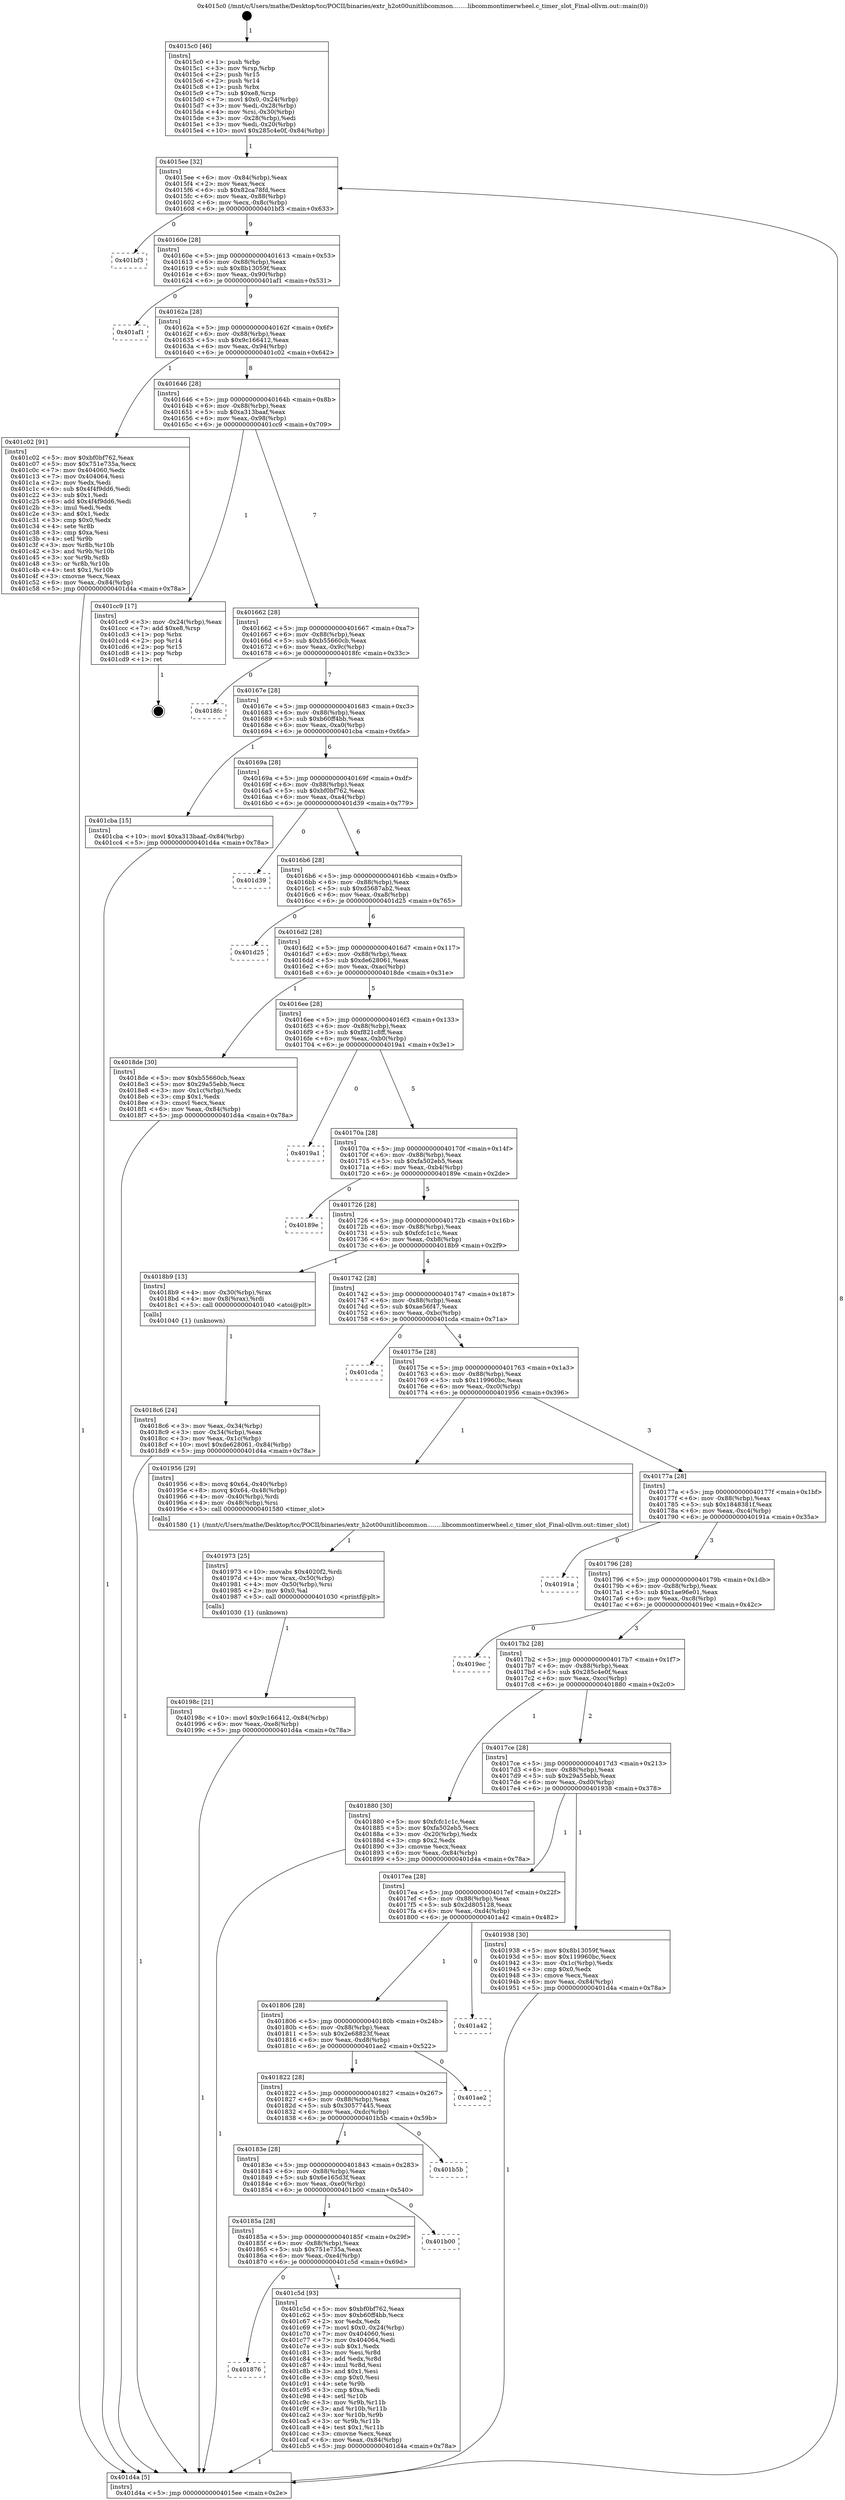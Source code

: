 digraph "0x4015c0" {
  label = "0x4015c0 (/mnt/c/Users/mathe/Desktop/tcc/POCII/binaries/extr_h2ot00unitlibcommon........libcommontimerwheel.c_timer_slot_Final-ollvm.out::main(0))"
  labelloc = "t"
  node[shape=record]

  Entry [label="",width=0.3,height=0.3,shape=circle,fillcolor=black,style=filled]
  "0x4015ee" [label="{
     0x4015ee [32]\l
     | [instrs]\l
     &nbsp;&nbsp;0x4015ee \<+6\>: mov -0x84(%rbp),%eax\l
     &nbsp;&nbsp;0x4015f4 \<+2\>: mov %eax,%ecx\l
     &nbsp;&nbsp;0x4015f6 \<+6\>: sub $0x82ca78fd,%ecx\l
     &nbsp;&nbsp;0x4015fc \<+6\>: mov %eax,-0x88(%rbp)\l
     &nbsp;&nbsp;0x401602 \<+6\>: mov %ecx,-0x8c(%rbp)\l
     &nbsp;&nbsp;0x401608 \<+6\>: je 0000000000401bf3 \<main+0x633\>\l
  }"]
  "0x401bf3" [label="{
     0x401bf3\l
  }", style=dashed]
  "0x40160e" [label="{
     0x40160e [28]\l
     | [instrs]\l
     &nbsp;&nbsp;0x40160e \<+5\>: jmp 0000000000401613 \<main+0x53\>\l
     &nbsp;&nbsp;0x401613 \<+6\>: mov -0x88(%rbp),%eax\l
     &nbsp;&nbsp;0x401619 \<+5\>: sub $0x8b13059f,%eax\l
     &nbsp;&nbsp;0x40161e \<+6\>: mov %eax,-0x90(%rbp)\l
     &nbsp;&nbsp;0x401624 \<+6\>: je 0000000000401af1 \<main+0x531\>\l
  }"]
  Exit [label="",width=0.3,height=0.3,shape=circle,fillcolor=black,style=filled,peripheries=2]
  "0x401af1" [label="{
     0x401af1\l
  }", style=dashed]
  "0x40162a" [label="{
     0x40162a [28]\l
     | [instrs]\l
     &nbsp;&nbsp;0x40162a \<+5\>: jmp 000000000040162f \<main+0x6f\>\l
     &nbsp;&nbsp;0x40162f \<+6\>: mov -0x88(%rbp),%eax\l
     &nbsp;&nbsp;0x401635 \<+5\>: sub $0x9c166412,%eax\l
     &nbsp;&nbsp;0x40163a \<+6\>: mov %eax,-0x94(%rbp)\l
     &nbsp;&nbsp;0x401640 \<+6\>: je 0000000000401c02 \<main+0x642\>\l
  }"]
  "0x401876" [label="{
     0x401876\l
  }", style=dashed]
  "0x401c02" [label="{
     0x401c02 [91]\l
     | [instrs]\l
     &nbsp;&nbsp;0x401c02 \<+5\>: mov $0xbf0bf762,%eax\l
     &nbsp;&nbsp;0x401c07 \<+5\>: mov $0x751e735a,%ecx\l
     &nbsp;&nbsp;0x401c0c \<+7\>: mov 0x404060,%edx\l
     &nbsp;&nbsp;0x401c13 \<+7\>: mov 0x404064,%esi\l
     &nbsp;&nbsp;0x401c1a \<+2\>: mov %edx,%edi\l
     &nbsp;&nbsp;0x401c1c \<+6\>: sub $0x4f4f9dd6,%edi\l
     &nbsp;&nbsp;0x401c22 \<+3\>: sub $0x1,%edi\l
     &nbsp;&nbsp;0x401c25 \<+6\>: add $0x4f4f9dd6,%edi\l
     &nbsp;&nbsp;0x401c2b \<+3\>: imul %edi,%edx\l
     &nbsp;&nbsp;0x401c2e \<+3\>: and $0x1,%edx\l
     &nbsp;&nbsp;0x401c31 \<+3\>: cmp $0x0,%edx\l
     &nbsp;&nbsp;0x401c34 \<+4\>: sete %r8b\l
     &nbsp;&nbsp;0x401c38 \<+3\>: cmp $0xa,%esi\l
     &nbsp;&nbsp;0x401c3b \<+4\>: setl %r9b\l
     &nbsp;&nbsp;0x401c3f \<+3\>: mov %r8b,%r10b\l
     &nbsp;&nbsp;0x401c42 \<+3\>: and %r9b,%r10b\l
     &nbsp;&nbsp;0x401c45 \<+3\>: xor %r9b,%r8b\l
     &nbsp;&nbsp;0x401c48 \<+3\>: or %r8b,%r10b\l
     &nbsp;&nbsp;0x401c4b \<+4\>: test $0x1,%r10b\l
     &nbsp;&nbsp;0x401c4f \<+3\>: cmovne %ecx,%eax\l
     &nbsp;&nbsp;0x401c52 \<+6\>: mov %eax,-0x84(%rbp)\l
     &nbsp;&nbsp;0x401c58 \<+5\>: jmp 0000000000401d4a \<main+0x78a\>\l
  }"]
  "0x401646" [label="{
     0x401646 [28]\l
     | [instrs]\l
     &nbsp;&nbsp;0x401646 \<+5\>: jmp 000000000040164b \<main+0x8b\>\l
     &nbsp;&nbsp;0x40164b \<+6\>: mov -0x88(%rbp),%eax\l
     &nbsp;&nbsp;0x401651 \<+5\>: sub $0xa313baaf,%eax\l
     &nbsp;&nbsp;0x401656 \<+6\>: mov %eax,-0x98(%rbp)\l
     &nbsp;&nbsp;0x40165c \<+6\>: je 0000000000401cc9 \<main+0x709\>\l
  }"]
  "0x401c5d" [label="{
     0x401c5d [93]\l
     | [instrs]\l
     &nbsp;&nbsp;0x401c5d \<+5\>: mov $0xbf0bf762,%eax\l
     &nbsp;&nbsp;0x401c62 \<+5\>: mov $0xb60ff4bb,%ecx\l
     &nbsp;&nbsp;0x401c67 \<+2\>: xor %edx,%edx\l
     &nbsp;&nbsp;0x401c69 \<+7\>: movl $0x0,-0x24(%rbp)\l
     &nbsp;&nbsp;0x401c70 \<+7\>: mov 0x404060,%esi\l
     &nbsp;&nbsp;0x401c77 \<+7\>: mov 0x404064,%edi\l
     &nbsp;&nbsp;0x401c7e \<+3\>: sub $0x1,%edx\l
     &nbsp;&nbsp;0x401c81 \<+3\>: mov %esi,%r8d\l
     &nbsp;&nbsp;0x401c84 \<+3\>: add %edx,%r8d\l
     &nbsp;&nbsp;0x401c87 \<+4\>: imul %r8d,%esi\l
     &nbsp;&nbsp;0x401c8b \<+3\>: and $0x1,%esi\l
     &nbsp;&nbsp;0x401c8e \<+3\>: cmp $0x0,%esi\l
     &nbsp;&nbsp;0x401c91 \<+4\>: sete %r9b\l
     &nbsp;&nbsp;0x401c95 \<+3\>: cmp $0xa,%edi\l
     &nbsp;&nbsp;0x401c98 \<+4\>: setl %r10b\l
     &nbsp;&nbsp;0x401c9c \<+3\>: mov %r9b,%r11b\l
     &nbsp;&nbsp;0x401c9f \<+3\>: and %r10b,%r11b\l
     &nbsp;&nbsp;0x401ca2 \<+3\>: xor %r10b,%r9b\l
     &nbsp;&nbsp;0x401ca5 \<+3\>: or %r9b,%r11b\l
     &nbsp;&nbsp;0x401ca8 \<+4\>: test $0x1,%r11b\l
     &nbsp;&nbsp;0x401cac \<+3\>: cmovne %ecx,%eax\l
     &nbsp;&nbsp;0x401caf \<+6\>: mov %eax,-0x84(%rbp)\l
     &nbsp;&nbsp;0x401cb5 \<+5\>: jmp 0000000000401d4a \<main+0x78a\>\l
  }"]
  "0x401cc9" [label="{
     0x401cc9 [17]\l
     | [instrs]\l
     &nbsp;&nbsp;0x401cc9 \<+3\>: mov -0x24(%rbp),%eax\l
     &nbsp;&nbsp;0x401ccc \<+7\>: add $0xe8,%rsp\l
     &nbsp;&nbsp;0x401cd3 \<+1\>: pop %rbx\l
     &nbsp;&nbsp;0x401cd4 \<+2\>: pop %r14\l
     &nbsp;&nbsp;0x401cd6 \<+2\>: pop %r15\l
     &nbsp;&nbsp;0x401cd8 \<+1\>: pop %rbp\l
     &nbsp;&nbsp;0x401cd9 \<+1\>: ret\l
  }"]
  "0x401662" [label="{
     0x401662 [28]\l
     | [instrs]\l
     &nbsp;&nbsp;0x401662 \<+5\>: jmp 0000000000401667 \<main+0xa7\>\l
     &nbsp;&nbsp;0x401667 \<+6\>: mov -0x88(%rbp),%eax\l
     &nbsp;&nbsp;0x40166d \<+5\>: sub $0xb55660cb,%eax\l
     &nbsp;&nbsp;0x401672 \<+6\>: mov %eax,-0x9c(%rbp)\l
     &nbsp;&nbsp;0x401678 \<+6\>: je 00000000004018fc \<main+0x33c\>\l
  }"]
  "0x40185a" [label="{
     0x40185a [28]\l
     | [instrs]\l
     &nbsp;&nbsp;0x40185a \<+5\>: jmp 000000000040185f \<main+0x29f\>\l
     &nbsp;&nbsp;0x40185f \<+6\>: mov -0x88(%rbp),%eax\l
     &nbsp;&nbsp;0x401865 \<+5\>: sub $0x751e735a,%eax\l
     &nbsp;&nbsp;0x40186a \<+6\>: mov %eax,-0xe4(%rbp)\l
     &nbsp;&nbsp;0x401870 \<+6\>: je 0000000000401c5d \<main+0x69d\>\l
  }"]
  "0x4018fc" [label="{
     0x4018fc\l
  }", style=dashed]
  "0x40167e" [label="{
     0x40167e [28]\l
     | [instrs]\l
     &nbsp;&nbsp;0x40167e \<+5\>: jmp 0000000000401683 \<main+0xc3\>\l
     &nbsp;&nbsp;0x401683 \<+6\>: mov -0x88(%rbp),%eax\l
     &nbsp;&nbsp;0x401689 \<+5\>: sub $0xb60ff4bb,%eax\l
     &nbsp;&nbsp;0x40168e \<+6\>: mov %eax,-0xa0(%rbp)\l
     &nbsp;&nbsp;0x401694 \<+6\>: je 0000000000401cba \<main+0x6fa\>\l
  }"]
  "0x401b00" [label="{
     0x401b00\l
  }", style=dashed]
  "0x401cba" [label="{
     0x401cba [15]\l
     | [instrs]\l
     &nbsp;&nbsp;0x401cba \<+10\>: movl $0xa313baaf,-0x84(%rbp)\l
     &nbsp;&nbsp;0x401cc4 \<+5\>: jmp 0000000000401d4a \<main+0x78a\>\l
  }"]
  "0x40169a" [label="{
     0x40169a [28]\l
     | [instrs]\l
     &nbsp;&nbsp;0x40169a \<+5\>: jmp 000000000040169f \<main+0xdf\>\l
     &nbsp;&nbsp;0x40169f \<+6\>: mov -0x88(%rbp),%eax\l
     &nbsp;&nbsp;0x4016a5 \<+5\>: sub $0xbf0bf762,%eax\l
     &nbsp;&nbsp;0x4016aa \<+6\>: mov %eax,-0xa4(%rbp)\l
     &nbsp;&nbsp;0x4016b0 \<+6\>: je 0000000000401d39 \<main+0x779\>\l
  }"]
  "0x40183e" [label="{
     0x40183e [28]\l
     | [instrs]\l
     &nbsp;&nbsp;0x40183e \<+5\>: jmp 0000000000401843 \<main+0x283\>\l
     &nbsp;&nbsp;0x401843 \<+6\>: mov -0x88(%rbp),%eax\l
     &nbsp;&nbsp;0x401849 \<+5\>: sub $0x6e165d3f,%eax\l
     &nbsp;&nbsp;0x40184e \<+6\>: mov %eax,-0xe0(%rbp)\l
     &nbsp;&nbsp;0x401854 \<+6\>: je 0000000000401b00 \<main+0x540\>\l
  }"]
  "0x401d39" [label="{
     0x401d39\l
  }", style=dashed]
  "0x4016b6" [label="{
     0x4016b6 [28]\l
     | [instrs]\l
     &nbsp;&nbsp;0x4016b6 \<+5\>: jmp 00000000004016bb \<main+0xfb\>\l
     &nbsp;&nbsp;0x4016bb \<+6\>: mov -0x88(%rbp),%eax\l
     &nbsp;&nbsp;0x4016c1 \<+5\>: sub $0xd5687ab2,%eax\l
     &nbsp;&nbsp;0x4016c6 \<+6\>: mov %eax,-0xa8(%rbp)\l
     &nbsp;&nbsp;0x4016cc \<+6\>: je 0000000000401d25 \<main+0x765\>\l
  }"]
  "0x401b5b" [label="{
     0x401b5b\l
  }", style=dashed]
  "0x401d25" [label="{
     0x401d25\l
  }", style=dashed]
  "0x4016d2" [label="{
     0x4016d2 [28]\l
     | [instrs]\l
     &nbsp;&nbsp;0x4016d2 \<+5\>: jmp 00000000004016d7 \<main+0x117\>\l
     &nbsp;&nbsp;0x4016d7 \<+6\>: mov -0x88(%rbp),%eax\l
     &nbsp;&nbsp;0x4016dd \<+5\>: sub $0xde628061,%eax\l
     &nbsp;&nbsp;0x4016e2 \<+6\>: mov %eax,-0xac(%rbp)\l
     &nbsp;&nbsp;0x4016e8 \<+6\>: je 00000000004018de \<main+0x31e\>\l
  }"]
  "0x401822" [label="{
     0x401822 [28]\l
     | [instrs]\l
     &nbsp;&nbsp;0x401822 \<+5\>: jmp 0000000000401827 \<main+0x267\>\l
     &nbsp;&nbsp;0x401827 \<+6\>: mov -0x88(%rbp),%eax\l
     &nbsp;&nbsp;0x40182d \<+5\>: sub $0x30577445,%eax\l
     &nbsp;&nbsp;0x401832 \<+6\>: mov %eax,-0xdc(%rbp)\l
     &nbsp;&nbsp;0x401838 \<+6\>: je 0000000000401b5b \<main+0x59b\>\l
  }"]
  "0x4018de" [label="{
     0x4018de [30]\l
     | [instrs]\l
     &nbsp;&nbsp;0x4018de \<+5\>: mov $0xb55660cb,%eax\l
     &nbsp;&nbsp;0x4018e3 \<+5\>: mov $0x29a55ebb,%ecx\l
     &nbsp;&nbsp;0x4018e8 \<+3\>: mov -0x1c(%rbp),%edx\l
     &nbsp;&nbsp;0x4018eb \<+3\>: cmp $0x1,%edx\l
     &nbsp;&nbsp;0x4018ee \<+3\>: cmovl %ecx,%eax\l
     &nbsp;&nbsp;0x4018f1 \<+6\>: mov %eax,-0x84(%rbp)\l
     &nbsp;&nbsp;0x4018f7 \<+5\>: jmp 0000000000401d4a \<main+0x78a\>\l
  }"]
  "0x4016ee" [label="{
     0x4016ee [28]\l
     | [instrs]\l
     &nbsp;&nbsp;0x4016ee \<+5\>: jmp 00000000004016f3 \<main+0x133\>\l
     &nbsp;&nbsp;0x4016f3 \<+6\>: mov -0x88(%rbp),%eax\l
     &nbsp;&nbsp;0x4016f9 \<+5\>: sub $0xf821c8ff,%eax\l
     &nbsp;&nbsp;0x4016fe \<+6\>: mov %eax,-0xb0(%rbp)\l
     &nbsp;&nbsp;0x401704 \<+6\>: je 00000000004019a1 \<main+0x3e1\>\l
  }"]
  "0x401ae2" [label="{
     0x401ae2\l
  }", style=dashed]
  "0x4019a1" [label="{
     0x4019a1\l
  }", style=dashed]
  "0x40170a" [label="{
     0x40170a [28]\l
     | [instrs]\l
     &nbsp;&nbsp;0x40170a \<+5\>: jmp 000000000040170f \<main+0x14f\>\l
     &nbsp;&nbsp;0x40170f \<+6\>: mov -0x88(%rbp),%eax\l
     &nbsp;&nbsp;0x401715 \<+5\>: sub $0xfa502eb5,%eax\l
     &nbsp;&nbsp;0x40171a \<+6\>: mov %eax,-0xb4(%rbp)\l
     &nbsp;&nbsp;0x401720 \<+6\>: je 000000000040189e \<main+0x2de\>\l
  }"]
  "0x401806" [label="{
     0x401806 [28]\l
     | [instrs]\l
     &nbsp;&nbsp;0x401806 \<+5\>: jmp 000000000040180b \<main+0x24b\>\l
     &nbsp;&nbsp;0x40180b \<+6\>: mov -0x88(%rbp),%eax\l
     &nbsp;&nbsp;0x401811 \<+5\>: sub $0x2e68823f,%eax\l
     &nbsp;&nbsp;0x401816 \<+6\>: mov %eax,-0xd8(%rbp)\l
     &nbsp;&nbsp;0x40181c \<+6\>: je 0000000000401ae2 \<main+0x522\>\l
  }"]
  "0x40189e" [label="{
     0x40189e\l
  }", style=dashed]
  "0x401726" [label="{
     0x401726 [28]\l
     | [instrs]\l
     &nbsp;&nbsp;0x401726 \<+5\>: jmp 000000000040172b \<main+0x16b\>\l
     &nbsp;&nbsp;0x40172b \<+6\>: mov -0x88(%rbp),%eax\l
     &nbsp;&nbsp;0x401731 \<+5\>: sub $0xfcfc1c1c,%eax\l
     &nbsp;&nbsp;0x401736 \<+6\>: mov %eax,-0xb8(%rbp)\l
     &nbsp;&nbsp;0x40173c \<+6\>: je 00000000004018b9 \<main+0x2f9\>\l
  }"]
  "0x401a42" [label="{
     0x401a42\l
  }", style=dashed]
  "0x4018b9" [label="{
     0x4018b9 [13]\l
     | [instrs]\l
     &nbsp;&nbsp;0x4018b9 \<+4\>: mov -0x30(%rbp),%rax\l
     &nbsp;&nbsp;0x4018bd \<+4\>: mov 0x8(%rax),%rdi\l
     &nbsp;&nbsp;0x4018c1 \<+5\>: call 0000000000401040 \<atoi@plt\>\l
     | [calls]\l
     &nbsp;&nbsp;0x401040 \{1\} (unknown)\l
  }"]
  "0x401742" [label="{
     0x401742 [28]\l
     | [instrs]\l
     &nbsp;&nbsp;0x401742 \<+5\>: jmp 0000000000401747 \<main+0x187\>\l
     &nbsp;&nbsp;0x401747 \<+6\>: mov -0x88(%rbp),%eax\l
     &nbsp;&nbsp;0x40174d \<+5\>: sub $0xae56f47,%eax\l
     &nbsp;&nbsp;0x401752 \<+6\>: mov %eax,-0xbc(%rbp)\l
     &nbsp;&nbsp;0x401758 \<+6\>: je 0000000000401cda \<main+0x71a\>\l
  }"]
  "0x40198c" [label="{
     0x40198c [21]\l
     | [instrs]\l
     &nbsp;&nbsp;0x40198c \<+10\>: movl $0x9c166412,-0x84(%rbp)\l
     &nbsp;&nbsp;0x401996 \<+6\>: mov %eax,-0xe8(%rbp)\l
     &nbsp;&nbsp;0x40199c \<+5\>: jmp 0000000000401d4a \<main+0x78a\>\l
  }"]
  "0x401cda" [label="{
     0x401cda\l
  }", style=dashed]
  "0x40175e" [label="{
     0x40175e [28]\l
     | [instrs]\l
     &nbsp;&nbsp;0x40175e \<+5\>: jmp 0000000000401763 \<main+0x1a3\>\l
     &nbsp;&nbsp;0x401763 \<+6\>: mov -0x88(%rbp),%eax\l
     &nbsp;&nbsp;0x401769 \<+5\>: sub $0x119960bc,%eax\l
     &nbsp;&nbsp;0x40176e \<+6\>: mov %eax,-0xc0(%rbp)\l
     &nbsp;&nbsp;0x401774 \<+6\>: je 0000000000401956 \<main+0x396\>\l
  }"]
  "0x401973" [label="{
     0x401973 [25]\l
     | [instrs]\l
     &nbsp;&nbsp;0x401973 \<+10\>: movabs $0x4020f2,%rdi\l
     &nbsp;&nbsp;0x40197d \<+4\>: mov %rax,-0x50(%rbp)\l
     &nbsp;&nbsp;0x401981 \<+4\>: mov -0x50(%rbp),%rsi\l
     &nbsp;&nbsp;0x401985 \<+2\>: mov $0x0,%al\l
     &nbsp;&nbsp;0x401987 \<+5\>: call 0000000000401030 \<printf@plt\>\l
     | [calls]\l
     &nbsp;&nbsp;0x401030 \{1\} (unknown)\l
  }"]
  "0x401956" [label="{
     0x401956 [29]\l
     | [instrs]\l
     &nbsp;&nbsp;0x401956 \<+8\>: movq $0x64,-0x40(%rbp)\l
     &nbsp;&nbsp;0x40195e \<+8\>: movq $0x64,-0x48(%rbp)\l
     &nbsp;&nbsp;0x401966 \<+4\>: mov -0x40(%rbp),%rdi\l
     &nbsp;&nbsp;0x40196a \<+4\>: mov -0x48(%rbp),%rsi\l
     &nbsp;&nbsp;0x40196e \<+5\>: call 0000000000401580 \<timer_slot\>\l
     | [calls]\l
     &nbsp;&nbsp;0x401580 \{1\} (/mnt/c/Users/mathe/Desktop/tcc/POCII/binaries/extr_h2ot00unitlibcommon........libcommontimerwheel.c_timer_slot_Final-ollvm.out::timer_slot)\l
  }"]
  "0x40177a" [label="{
     0x40177a [28]\l
     | [instrs]\l
     &nbsp;&nbsp;0x40177a \<+5\>: jmp 000000000040177f \<main+0x1bf\>\l
     &nbsp;&nbsp;0x40177f \<+6\>: mov -0x88(%rbp),%eax\l
     &nbsp;&nbsp;0x401785 \<+5\>: sub $0x1848381f,%eax\l
     &nbsp;&nbsp;0x40178a \<+6\>: mov %eax,-0xc4(%rbp)\l
     &nbsp;&nbsp;0x401790 \<+6\>: je 000000000040191a \<main+0x35a\>\l
  }"]
  "0x4017ea" [label="{
     0x4017ea [28]\l
     | [instrs]\l
     &nbsp;&nbsp;0x4017ea \<+5\>: jmp 00000000004017ef \<main+0x22f\>\l
     &nbsp;&nbsp;0x4017ef \<+6\>: mov -0x88(%rbp),%eax\l
     &nbsp;&nbsp;0x4017f5 \<+5\>: sub $0x2d805128,%eax\l
     &nbsp;&nbsp;0x4017fa \<+6\>: mov %eax,-0xd4(%rbp)\l
     &nbsp;&nbsp;0x401800 \<+6\>: je 0000000000401a42 \<main+0x482\>\l
  }"]
  "0x40191a" [label="{
     0x40191a\l
  }", style=dashed]
  "0x401796" [label="{
     0x401796 [28]\l
     | [instrs]\l
     &nbsp;&nbsp;0x401796 \<+5\>: jmp 000000000040179b \<main+0x1db\>\l
     &nbsp;&nbsp;0x40179b \<+6\>: mov -0x88(%rbp),%eax\l
     &nbsp;&nbsp;0x4017a1 \<+5\>: sub $0x1ae96e01,%eax\l
     &nbsp;&nbsp;0x4017a6 \<+6\>: mov %eax,-0xc8(%rbp)\l
     &nbsp;&nbsp;0x4017ac \<+6\>: je 00000000004019ec \<main+0x42c\>\l
  }"]
  "0x401938" [label="{
     0x401938 [30]\l
     | [instrs]\l
     &nbsp;&nbsp;0x401938 \<+5\>: mov $0x8b13059f,%eax\l
     &nbsp;&nbsp;0x40193d \<+5\>: mov $0x119960bc,%ecx\l
     &nbsp;&nbsp;0x401942 \<+3\>: mov -0x1c(%rbp),%edx\l
     &nbsp;&nbsp;0x401945 \<+3\>: cmp $0x0,%edx\l
     &nbsp;&nbsp;0x401948 \<+3\>: cmove %ecx,%eax\l
     &nbsp;&nbsp;0x40194b \<+6\>: mov %eax,-0x84(%rbp)\l
     &nbsp;&nbsp;0x401951 \<+5\>: jmp 0000000000401d4a \<main+0x78a\>\l
  }"]
  "0x4019ec" [label="{
     0x4019ec\l
  }", style=dashed]
  "0x4017b2" [label="{
     0x4017b2 [28]\l
     | [instrs]\l
     &nbsp;&nbsp;0x4017b2 \<+5\>: jmp 00000000004017b7 \<main+0x1f7\>\l
     &nbsp;&nbsp;0x4017b7 \<+6\>: mov -0x88(%rbp),%eax\l
     &nbsp;&nbsp;0x4017bd \<+5\>: sub $0x285c4e0f,%eax\l
     &nbsp;&nbsp;0x4017c2 \<+6\>: mov %eax,-0xcc(%rbp)\l
     &nbsp;&nbsp;0x4017c8 \<+6\>: je 0000000000401880 \<main+0x2c0\>\l
  }"]
  "0x4018c6" [label="{
     0x4018c6 [24]\l
     | [instrs]\l
     &nbsp;&nbsp;0x4018c6 \<+3\>: mov %eax,-0x34(%rbp)\l
     &nbsp;&nbsp;0x4018c9 \<+3\>: mov -0x34(%rbp),%eax\l
     &nbsp;&nbsp;0x4018cc \<+3\>: mov %eax,-0x1c(%rbp)\l
     &nbsp;&nbsp;0x4018cf \<+10\>: movl $0xde628061,-0x84(%rbp)\l
     &nbsp;&nbsp;0x4018d9 \<+5\>: jmp 0000000000401d4a \<main+0x78a\>\l
  }"]
  "0x401880" [label="{
     0x401880 [30]\l
     | [instrs]\l
     &nbsp;&nbsp;0x401880 \<+5\>: mov $0xfcfc1c1c,%eax\l
     &nbsp;&nbsp;0x401885 \<+5\>: mov $0xfa502eb5,%ecx\l
     &nbsp;&nbsp;0x40188a \<+3\>: mov -0x20(%rbp),%edx\l
     &nbsp;&nbsp;0x40188d \<+3\>: cmp $0x2,%edx\l
     &nbsp;&nbsp;0x401890 \<+3\>: cmovne %ecx,%eax\l
     &nbsp;&nbsp;0x401893 \<+6\>: mov %eax,-0x84(%rbp)\l
     &nbsp;&nbsp;0x401899 \<+5\>: jmp 0000000000401d4a \<main+0x78a\>\l
  }"]
  "0x4017ce" [label="{
     0x4017ce [28]\l
     | [instrs]\l
     &nbsp;&nbsp;0x4017ce \<+5\>: jmp 00000000004017d3 \<main+0x213\>\l
     &nbsp;&nbsp;0x4017d3 \<+6\>: mov -0x88(%rbp),%eax\l
     &nbsp;&nbsp;0x4017d9 \<+5\>: sub $0x29a55ebb,%eax\l
     &nbsp;&nbsp;0x4017de \<+6\>: mov %eax,-0xd0(%rbp)\l
     &nbsp;&nbsp;0x4017e4 \<+6\>: je 0000000000401938 \<main+0x378\>\l
  }"]
  "0x401d4a" [label="{
     0x401d4a [5]\l
     | [instrs]\l
     &nbsp;&nbsp;0x401d4a \<+5\>: jmp 00000000004015ee \<main+0x2e\>\l
  }"]
  "0x4015c0" [label="{
     0x4015c0 [46]\l
     | [instrs]\l
     &nbsp;&nbsp;0x4015c0 \<+1\>: push %rbp\l
     &nbsp;&nbsp;0x4015c1 \<+3\>: mov %rsp,%rbp\l
     &nbsp;&nbsp;0x4015c4 \<+2\>: push %r15\l
     &nbsp;&nbsp;0x4015c6 \<+2\>: push %r14\l
     &nbsp;&nbsp;0x4015c8 \<+1\>: push %rbx\l
     &nbsp;&nbsp;0x4015c9 \<+7\>: sub $0xe8,%rsp\l
     &nbsp;&nbsp;0x4015d0 \<+7\>: movl $0x0,-0x24(%rbp)\l
     &nbsp;&nbsp;0x4015d7 \<+3\>: mov %edi,-0x28(%rbp)\l
     &nbsp;&nbsp;0x4015da \<+4\>: mov %rsi,-0x30(%rbp)\l
     &nbsp;&nbsp;0x4015de \<+3\>: mov -0x28(%rbp),%edi\l
     &nbsp;&nbsp;0x4015e1 \<+3\>: mov %edi,-0x20(%rbp)\l
     &nbsp;&nbsp;0x4015e4 \<+10\>: movl $0x285c4e0f,-0x84(%rbp)\l
  }"]
  Entry -> "0x4015c0" [label=" 1"]
  "0x4015ee" -> "0x401bf3" [label=" 0"]
  "0x4015ee" -> "0x40160e" [label=" 9"]
  "0x401cc9" -> Exit [label=" 1"]
  "0x40160e" -> "0x401af1" [label=" 0"]
  "0x40160e" -> "0x40162a" [label=" 9"]
  "0x401cba" -> "0x401d4a" [label=" 1"]
  "0x40162a" -> "0x401c02" [label=" 1"]
  "0x40162a" -> "0x401646" [label=" 8"]
  "0x401c5d" -> "0x401d4a" [label=" 1"]
  "0x401646" -> "0x401cc9" [label=" 1"]
  "0x401646" -> "0x401662" [label=" 7"]
  "0x40185a" -> "0x401876" [label=" 0"]
  "0x401662" -> "0x4018fc" [label=" 0"]
  "0x401662" -> "0x40167e" [label=" 7"]
  "0x40185a" -> "0x401c5d" [label=" 1"]
  "0x40167e" -> "0x401cba" [label=" 1"]
  "0x40167e" -> "0x40169a" [label=" 6"]
  "0x40183e" -> "0x40185a" [label=" 1"]
  "0x40169a" -> "0x401d39" [label=" 0"]
  "0x40169a" -> "0x4016b6" [label=" 6"]
  "0x40183e" -> "0x401b00" [label=" 0"]
  "0x4016b6" -> "0x401d25" [label=" 0"]
  "0x4016b6" -> "0x4016d2" [label=" 6"]
  "0x401822" -> "0x40183e" [label=" 1"]
  "0x4016d2" -> "0x4018de" [label=" 1"]
  "0x4016d2" -> "0x4016ee" [label=" 5"]
  "0x401822" -> "0x401b5b" [label=" 0"]
  "0x4016ee" -> "0x4019a1" [label=" 0"]
  "0x4016ee" -> "0x40170a" [label=" 5"]
  "0x401806" -> "0x401822" [label=" 1"]
  "0x40170a" -> "0x40189e" [label=" 0"]
  "0x40170a" -> "0x401726" [label=" 5"]
  "0x401806" -> "0x401ae2" [label=" 0"]
  "0x401726" -> "0x4018b9" [label=" 1"]
  "0x401726" -> "0x401742" [label=" 4"]
  "0x4017ea" -> "0x401806" [label=" 1"]
  "0x401742" -> "0x401cda" [label=" 0"]
  "0x401742" -> "0x40175e" [label=" 4"]
  "0x4017ea" -> "0x401a42" [label=" 0"]
  "0x40175e" -> "0x401956" [label=" 1"]
  "0x40175e" -> "0x40177a" [label=" 3"]
  "0x401c02" -> "0x401d4a" [label=" 1"]
  "0x40177a" -> "0x40191a" [label=" 0"]
  "0x40177a" -> "0x401796" [label=" 3"]
  "0x40198c" -> "0x401d4a" [label=" 1"]
  "0x401796" -> "0x4019ec" [label=" 0"]
  "0x401796" -> "0x4017b2" [label=" 3"]
  "0x401973" -> "0x40198c" [label=" 1"]
  "0x4017b2" -> "0x401880" [label=" 1"]
  "0x4017b2" -> "0x4017ce" [label=" 2"]
  "0x401880" -> "0x401d4a" [label=" 1"]
  "0x4015c0" -> "0x4015ee" [label=" 1"]
  "0x401d4a" -> "0x4015ee" [label=" 8"]
  "0x4018b9" -> "0x4018c6" [label=" 1"]
  "0x4018c6" -> "0x401d4a" [label=" 1"]
  "0x4018de" -> "0x401d4a" [label=" 1"]
  "0x401956" -> "0x401973" [label=" 1"]
  "0x4017ce" -> "0x401938" [label=" 1"]
  "0x4017ce" -> "0x4017ea" [label=" 1"]
  "0x401938" -> "0x401d4a" [label=" 1"]
}
